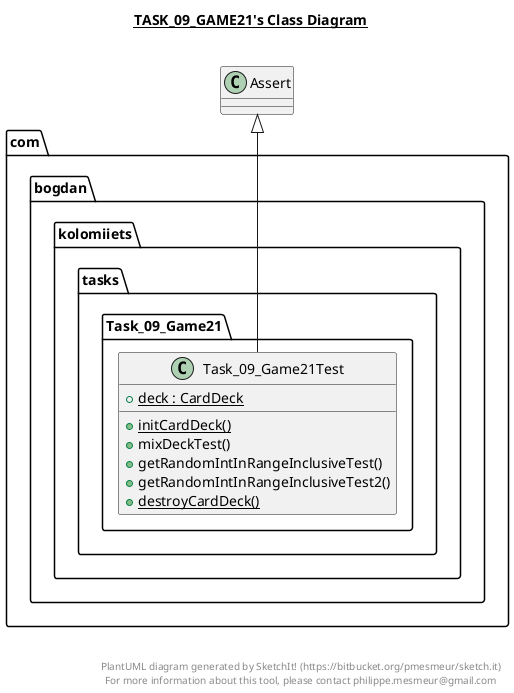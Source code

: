 @startuml

title __TASK_09_GAME21's Class Diagram__\n

  package com.bogdan.kolomiiets.tasks {
    package com.bogdan.kolomiiets.tasks.Task_09_Game21 {
      class Task_09_Game21Test {
          {static} + deck : CardDeck
          {static} + initCardDeck()
          + mixDeckTest()
          + getRandomIntInRangeInclusiveTest()
          + getRandomIntInRangeInclusiveTest2()
          {static} + destroyCardDeck()
      }
    }
  }
  

  Task_09_Game21Test -up-|> Assert


right footer


PlantUML diagram generated by SketchIt! (https://bitbucket.org/pmesmeur/sketch.it)
For more information about this tool, please contact philippe.mesmeur@gmail.com
endfooter

@enduml
